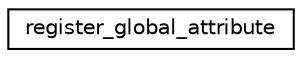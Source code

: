 digraph "Graphical Class Hierarchy"
{
 // INTERACTIVE_SVG=YES
 // LATEX_PDF_SIZE
  edge [fontname="Helvetica",fontsize="10",labelfontname="Helvetica",labelfontsize="10"];
  node [fontname="Helvetica",fontsize="10",shape=record];
  rankdir="LR";
  Node0 [label="register_global_attribute",height=0.2,width=0.4,color="black", fillcolor="white", style="filled",URL="$interfacenetcdf__io__mod_1_1register__global__attribute.html",tooltip=" "];
}
